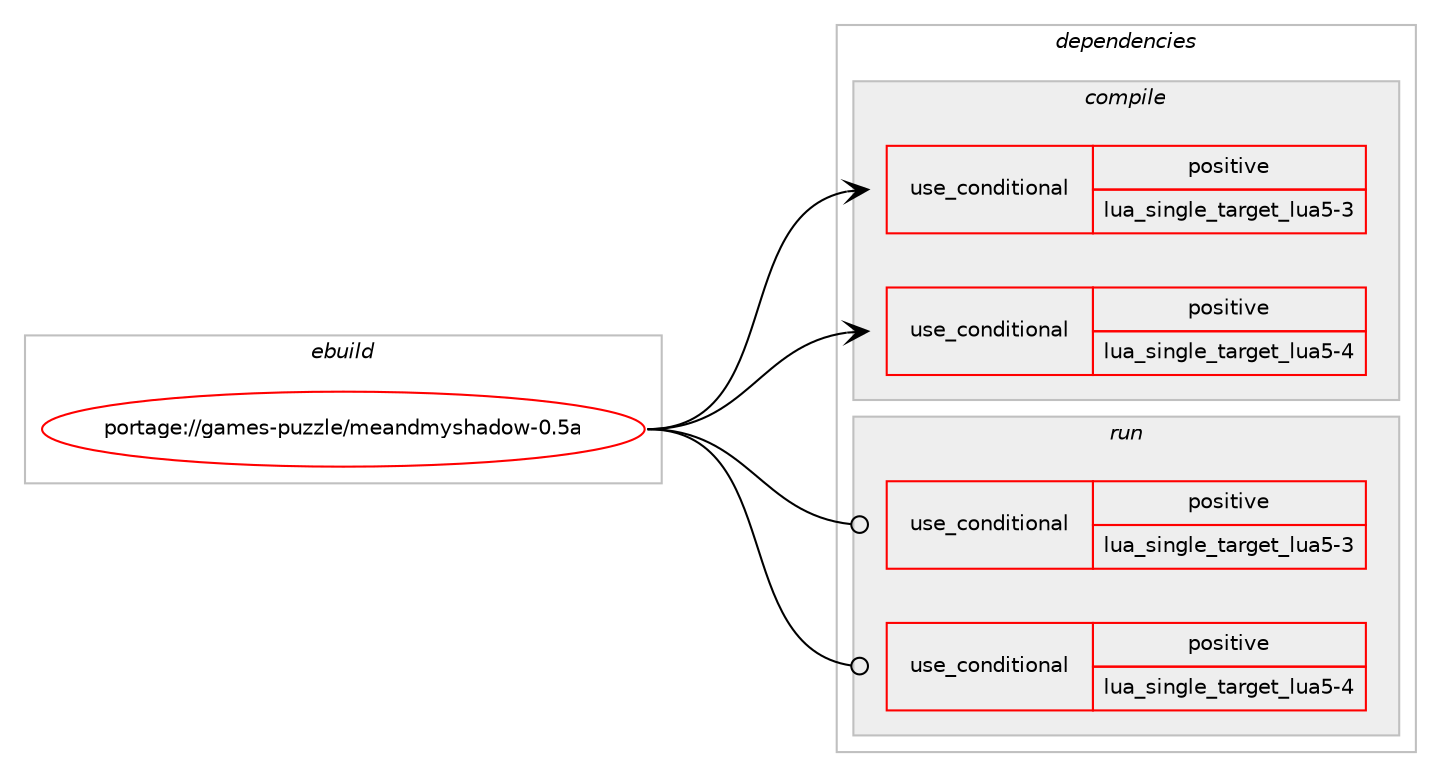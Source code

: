 digraph prolog {

# *************
# Graph options
# *************

newrank=true;
concentrate=true;
compound=true;
graph [rankdir=LR,fontname=Helvetica,fontsize=10,ranksep=1.5];#, ranksep=2.5, nodesep=0.2];
edge  [arrowhead=vee];
node  [fontname=Helvetica,fontsize=10];

# **********
# The ebuild
# **********

subgraph cluster_leftcol {
color=gray;
rank=same;
label=<<i>ebuild</i>>;
id [label="portage://games-puzzle/meandmyshadow-0.5a", color=red, width=4, href="../games-puzzle/meandmyshadow-0.5a.svg"];
}

# ****************
# The dependencies
# ****************

subgraph cluster_midcol {
color=gray;
label=<<i>dependencies</i>>;
subgraph cluster_compile {
fillcolor="#eeeeee";
style=filled;
label=<<i>compile</i>>;
subgraph cond62786 {
dependency116052 [label=<<TABLE BORDER="0" CELLBORDER="1" CELLSPACING="0" CELLPADDING="4"><TR><TD ROWSPAN="3" CELLPADDING="10">use_conditional</TD></TR><TR><TD>positive</TD></TR><TR><TD>lua_single_target_lua5-3</TD></TR></TABLE>>, shape=none, color=red];
# *** BEGIN UNKNOWN DEPENDENCY TYPE (TODO) ***
# dependency116052 -> package_dependency(portage://games-puzzle/meandmyshadow-0.5a,install,no,dev-lang,lua,none,[,,],[slot(5.3)],[])
# *** END UNKNOWN DEPENDENCY TYPE (TODO) ***

}
id:e -> dependency116052:w [weight=20,style="solid",arrowhead="vee"];
subgraph cond62787 {
dependency116053 [label=<<TABLE BORDER="0" CELLBORDER="1" CELLSPACING="0" CELLPADDING="4"><TR><TD ROWSPAN="3" CELLPADDING="10">use_conditional</TD></TR><TR><TD>positive</TD></TR><TR><TD>lua_single_target_lua5-4</TD></TR></TABLE>>, shape=none, color=red];
# *** BEGIN UNKNOWN DEPENDENCY TYPE (TODO) ***
# dependency116053 -> package_dependency(portage://games-puzzle/meandmyshadow-0.5a,install,no,dev-lang,lua,none,[,,],[slot(5.4)],[])
# *** END UNKNOWN DEPENDENCY TYPE (TODO) ***

}
id:e -> dependency116053:w [weight=20,style="solid",arrowhead="vee"];
# *** BEGIN UNKNOWN DEPENDENCY TYPE (TODO) ***
# id -> package_dependency(portage://games-puzzle/meandmyshadow-0.5a,install,no,app-arch,libarchive,none,[,,],any_same_slot,[])
# *** END UNKNOWN DEPENDENCY TYPE (TODO) ***

# *** BEGIN UNKNOWN DEPENDENCY TYPE (TODO) ***
# id -> package_dependency(portage://games-puzzle/meandmyshadow-0.5a,install,no,dev-util,desktop-file-utils,none,[,,],[],[])
# *** END UNKNOWN DEPENDENCY TYPE (TODO) ***

# *** BEGIN UNKNOWN DEPENDENCY TYPE (TODO) ***
# id -> package_dependency(portage://games-puzzle/meandmyshadow-0.5a,install,no,media-libs,libsdl2,none,[,,],[],[use(enable(sound),none),use(enable(video),none)])
# *** END UNKNOWN DEPENDENCY TYPE (TODO) ***

# *** BEGIN UNKNOWN DEPENDENCY TYPE (TODO) ***
# id -> package_dependency(portage://games-puzzle/meandmyshadow-0.5a,install,no,media-libs,sdl2-image,none,[,,],[],[use(enable(jpeg),none),use(enable(png),none)])
# *** END UNKNOWN DEPENDENCY TYPE (TODO) ***

# *** BEGIN UNKNOWN DEPENDENCY TYPE (TODO) ***
# id -> package_dependency(portage://games-puzzle/meandmyshadow-0.5a,install,no,media-libs,sdl2-mixer,none,[,,],[],[use(enable(vorbis),none)])
# *** END UNKNOWN DEPENDENCY TYPE (TODO) ***

# *** BEGIN UNKNOWN DEPENDENCY TYPE (TODO) ***
# id -> package_dependency(portage://games-puzzle/meandmyshadow-0.5a,install,no,media-libs,sdl2-ttf,none,[,,],[],[])
# *** END UNKNOWN DEPENDENCY TYPE (TODO) ***

# *** BEGIN UNKNOWN DEPENDENCY TYPE (TODO) ***
# id -> package_dependency(portage://games-puzzle/meandmyshadow-0.5a,install,no,net-misc,curl,none,[,,],[],[use(enable(ssl),none)])
# *** END UNKNOWN DEPENDENCY TYPE (TODO) ***

# *** BEGIN UNKNOWN DEPENDENCY TYPE (TODO) ***
# id -> package_dependency(portage://games-puzzle/meandmyshadow-0.5a,install,no,x11-misc,shared-mime-info,none,[,,],[],[])
# *** END UNKNOWN DEPENDENCY TYPE (TODO) ***

}
subgraph cluster_compileandrun {
fillcolor="#eeeeee";
style=filled;
label=<<i>compile and run</i>>;
}
subgraph cluster_run {
fillcolor="#eeeeee";
style=filled;
label=<<i>run</i>>;
subgraph cond62788 {
dependency116054 [label=<<TABLE BORDER="0" CELLBORDER="1" CELLSPACING="0" CELLPADDING="4"><TR><TD ROWSPAN="3" CELLPADDING="10">use_conditional</TD></TR><TR><TD>positive</TD></TR><TR><TD>lua_single_target_lua5-3</TD></TR></TABLE>>, shape=none, color=red];
# *** BEGIN UNKNOWN DEPENDENCY TYPE (TODO) ***
# dependency116054 -> package_dependency(portage://games-puzzle/meandmyshadow-0.5a,run,no,dev-lang,lua,none,[,,],[slot(5.3)],[])
# *** END UNKNOWN DEPENDENCY TYPE (TODO) ***

}
id:e -> dependency116054:w [weight=20,style="solid",arrowhead="odot"];
subgraph cond62789 {
dependency116055 [label=<<TABLE BORDER="0" CELLBORDER="1" CELLSPACING="0" CELLPADDING="4"><TR><TD ROWSPAN="3" CELLPADDING="10">use_conditional</TD></TR><TR><TD>positive</TD></TR><TR><TD>lua_single_target_lua5-4</TD></TR></TABLE>>, shape=none, color=red];
# *** BEGIN UNKNOWN DEPENDENCY TYPE (TODO) ***
# dependency116055 -> package_dependency(portage://games-puzzle/meandmyshadow-0.5a,run,no,dev-lang,lua,none,[,,],[slot(5.4)],[])
# *** END UNKNOWN DEPENDENCY TYPE (TODO) ***

}
id:e -> dependency116055:w [weight=20,style="solid",arrowhead="odot"];
# *** BEGIN UNKNOWN DEPENDENCY TYPE (TODO) ***
# id -> package_dependency(portage://games-puzzle/meandmyshadow-0.5a,run,no,app-arch,libarchive,none,[,,],any_same_slot,[])
# *** END UNKNOWN DEPENDENCY TYPE (TODO) ***

# *** BEGIN UNKNOWN DEPENDENCY TYPE (TODO) ***
# id -> package_dependency(portage://games-puzzle/meandmyshadow-0.5a,run,no,media-libs,libsdl2,none,[,,],[],[use(enable(sound),none),use(enable(video),none)])
# *** END UNKNOWN DEPENDENCY TYPE (TODO) ***

# *** BEGIN UNKNOWN DEPENDENCY TYPE (TODO) ***
# id -> package_dependency(portage://games-puzzle/meandmyshadow-0.5a,run,no,media-libs,sdl2-image,none,[,,],[],[use(enable(jpeg),none),use(enable(png),none)])
# *** END UNKNOWN DEPENDENCY TYPE (TODO) ***

# *** BEGIN UNKNOWN DEPENDENCY TYPE (TODO) ***
# id -> package_dependency(portage://games-puzzle/meandmyshadow-0.5a,run,no,media-libs,sdl2-mixer,none,[,,],[],[use(enable(vorbis),none)])
# *** END UNKNOWN DEPENDENCY TYPE (TODO) ***

# *** BEGIN UNKNOWN DEPENDENCY TYPE (TODO) ***
# id -> package_dependency(portage://games-puzzle/meandmyshadow-0.5a,run,no,media-libs,sdl2-ttf,none,[,,],[],[])
# *** END UNKNOWN DEPENDENCY TYPE (TODO) ***

# *** BEGIN UNKNOWN DEPENDENCY TYPE (TODO) ***
# id -> package_dependency(portage://games-puzzle/meandmyshadow-0.5a,run,no,net-misc,curl,none,[,,],[],[use(enable(ssl),none)])
# *** END UNKNOWN DEPENDENCY TYPE (TODO) ***

}
}

# **************
# The candidates
# **************

subgraph cluster_choices {
rank=same;
color=gray;
label=<<i>candidates</i>>;

}

}
